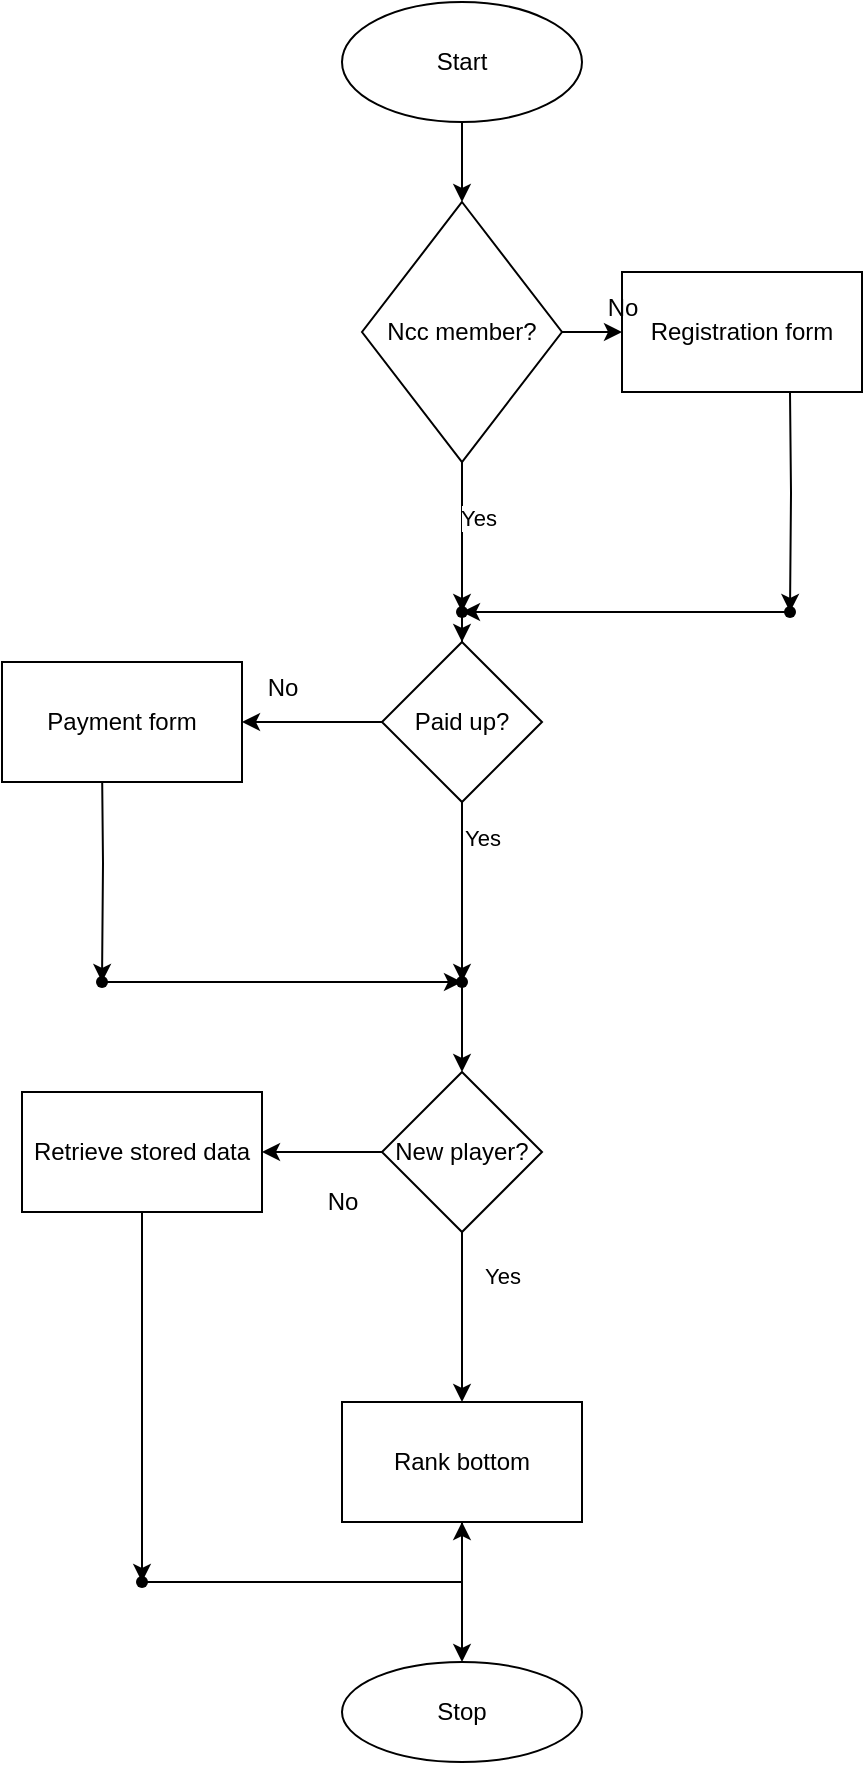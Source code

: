 <mxfile version="22.1.2" type="device">
  <diagram name="Page-1" id="PT8TDwmJeT_LbzL92f3O">
    <mxGraphModel dx="500" dy="867" grid="1" gridSize="10" guides="1" tooltips="1" connect="1" arrows="1" fold="1" page="1" pageScale="1" pageWidth="827" pageHeight="1169" math="0" shadow="0">
      <root>
        <mxCell id="0" />
        <mxCell id="1" parent="0" />
        <mxCell id="uHLv8YW1dRQ5c1eogr-Z-3" value="" style="edgeStyle=orthogonalEdgeStyle;rounded=0;orthogonalLoop=1;jettySize=auto;html=1;" edge="1" parent="1" source="uHLv8YW1dRQ5c1eogr-Z-1" target="uHLv8YW1dRQ5c1eogr-Z-2">
          <mxGeometry relative="1" as="geometry" />
        </mxCell>
        <mxCell id="uHLv8YW1dRQ5c1eogr-Z-1" value="Start" style="ellipse;whiteSpace=wrap;html=1;" vertex="1" parent="1">
          <mxGeometry x="200" y="10" width="120" height="60" as="geometry" />
        </mxCell>
        <mxCell id="uHLv8YW1dRQ5c1eogr-Z-5" value="" style="edgeStyle=orthogonalEdgeStyle;rounded=0;orthogonalLoop=1;jettySize=auto;html=1;" edge="1" parent="1" source="uHLv8YW1dRQ5c1eogr-Z-2" target="uHLv8YW1dRQ5c1eogr-Z-4">
          <mxGeometry relative="1" as="geometry" />
        </mxCell>
        <mxCell id="uHLv8YW1dRQ5c1eogr-Z-7" value="" style="edgeStyle=orthogonalEdgeStyle;rounded=0;orthogonalLoop=1;jettySize=auto;html=1;" edge="1" parent="1" source="uHLv8YW1dRQ5c1eogr-Z-26" target="uHLv8YW1dRQ5c1eogr-Z-6">
          <mxGeometry relative="1" as="geometry" />
        </mxCell>
        <mxCell id="uHLv8YW1dRQ5c1eogr-Z-2" value="Ncc member?" style="rhombus;whiteSpace=wrap;html=1;" vertex="1" parent="1">
          <mxGeometry x="210" y="110" width="100" height="130" as="geometry" />
        </mxCell>
        <mxCell id="uHLv8YW1dRQ5c1eogr-Z-24" value="" style="edgeStyle=orthogonalEdgeStyle;rounded=0;orthogonalLoop=1;jettySize=auto;html=1;" edge="1" parent="1" target="uHLv8YW1dRQ5c1eogr-Z-23">
          <mxGeometry relative="1" as="geometry">
            <mxPoint x="424" y="205" as="sourcePoint" />
          </mxGeometry>
        </mxCell>
        <mxCell id="uHLv8YW1dRQ5c1eogr-Z-4" value="Registration form" style="whiteSpace=wrap;html=1;" vertex="1" parent="1">
          <mxGeometry x="340" y="145" width="120" height="60" as="geometry" />
        </mxCell>
        <mxCell id="uHLv8YW1dRQ5c1eogr-Z-9" value="" style="edgeStyle=orthogonalEdgeStyle;rounded=0;orthogonalLoop=1;jettySize=auto;html=1;" edge="1" parent="1" source="uHLv8YW1dRQ5c1eogr-Z-38" target="uHLv8YW1dRQ5c1eogr-Z-8">
          <mxGeometry relative="1" as="geometry" />
        </mxCell>
        <mxCell id="uHLv8YW1dRQ5c1eogr-Z-11" value="" style="edgeStyle=orthogonalEdgeStyle;rounded=0;orthogonalLoop=1;jettySize=auto;html=1;" edge="1" parent="1" source="uHLv8YW1dRQ5c1eogr-Z-6" target="uHLv8YW1dRQ5c1eogr-Z-10">
          <mxGeometry relative="1" as="geometry" />
        </mxCell>
        <mxCell id="uHLv8YW1dRQ5c1eogr-Z-6" value="Paid up?" style="rhombus;whiteSpace=wrap;html=1;" vertex="1" parent="1">
          <mxGeometry x="220" y="330" width="80" height="80" as="geometry" />
        </mxCell>
        <mxCell id="uHLv8YW1dRQ5c1eogr-Z-13" value="" style="edgeStyle=orthogonalEdgeStyle;rounded=0;orthogonalLoop=1;jettySize=auto;html=1;" edge="1" parent="1" source="uHLv8YW1dRQ5c1eogr-Z-8" target="uHLv8YW1dRQ5c1eogr-Z-12">
          <mxGeometry relative="1" as="geometry" />
        </mxCell>
        <mxCell id="uHLv8YW1dRQ5c1eogr-Z-15" value="" style="edgeStyle=orthogonalEdgeStyle;rounded=0;orthogonalLoop=1;jettySize=auto;html=1;" edge="1" parent="1" source="uHLv8YW1dRQ5c1eogr-Z-8" target="uHLv8YW1dRQ5c1eogr-Z-14">
          <mxGeometry relative="1" as="geometry" />
        </mxCell>
        <mxCell id="uHLv8YW1dRQ5c1eogr-Z-42" value="Yes" style="edgeLabel;html=1;align=center;verticalAlign=middle;resizable=0;points=[];" vertex="1" connectable="0" parent="uHLv8YW1dRQ5c1eogr-Z-15">
          <mxGeometry x="-0.647" y="9" relative="1" as="geometry">
            <mxPoint x="11" y="7" as="offset" />
          </mxGeometry>
        </mxCell>
        <mxCell id="uHLv8YW1dRQ5c1eogr-Z-8" value="New player?" style="rhombus;whiteSpace=wrap;html=1;" vertex="1" parent="1">
          <mxGeometry x="220" y="545" width="80" height="80" as="geometry" />
        </mxCell>
        <mxCell id="uHLv8YW1dRQ5c1eogr-Z-35" value="" style="edgeStyle=orthogonalEdgeStyle;rounded=0;orthogonalLoop=1;jettySize=auto;html=1;" edge="1" parent="1" target="uHLv8YW1dRQ5c1eogr-Z-34">
          <mxGeometry relative="1" as="geometry">
            <mxPoint x="80" y="390" as="sourcePoint" />
          </mxGeometry>
        </mxCell>
        <mxCell id="uHLv8YW1dRQ5c1eogr-Z-10" value="Payment form" style="whiteSpace=wrap;html=1;" vertex="1" parent="1">
          <mxGeometry x="30" y="340" width="120" height="60" as="geometry" />
        </mxCell>
        <mxCell id="uHLv8YW1dRQ5c1eogr-Z-47" value="" style="edgeStyle=orthogonalEdgeStyle;rounded=0;orthogonalLoop=1;jettySize=auto;html=1;" edge="1" parent="1" source="uHLv8YW1dRQ5c1eogr-Z-12" target="uHLv8YW1dRQ5c1eogr-Z-46">
          <mxGeometry relative="1" as="geometry" />
        </mxCell>
        <mxCell id="uHLv8YW1dRQ5c1eogr-Z-12" value="Retrieve stored data" style="whiteSpace=wrap;html=1;" vertex="1" parent="1">
          <mxGeometry x="40" y="555" width="120" height="60" as="geometry" />
        </mxCell>
        <mxCell id="uHLv8YW1dRQ5c1eogr-Z-45" value="" style="edgeStyle=orthogonalEdgeStyle;rounded=0;orthogonalLoop=1;jettySize=auto;html=1;" edge="1" parent="1" source="uHLv8YW1dRQ5c1eogr-Z-14" target="uHLv8YW1dRQ5c1eogr-Z-44">
          <mxGeometry relative="1" as="geometry" />
        </mxCell>
        <mxCell id="uHLv8YW1dRQ5c1eogr-Z-14" value="Rank bottom" style="whiteSpace=wrap;html=1;" vertex="1" parent="1">
          <mxGeometry x="200" y="710" width="120" height="60" as="geometry" />
        </mxCell>
        <mxCell id="uHLv8YW1dRQ5c1eogr-Z-27" value="" style="edgeStyle=orthogonalEdgeStyle;rounded=0;orthogonalLoop=1;jettySize=auto;html=1;" edge="1" parent="1" source="uHLv8YW1dRQ5c1eogr-Z-23" target="uHLv8YW1dRQ5c1eogr-Z-26">
          <mxGeometry relative="1" as="geometry" />
        </mxCell>
        <mxCell id="uHLv8YW1dRQ5c1eogr-Z-23" value="" style="shape=waypoint;sketch=0;size=6;pointerEvents=1;points=[];fillColor=default;resizable=0;rotatable=0;perimeter=centerPerimeter;snapToPoint=1;" vertex="1" parent="1">
          <mxGeometry x="414" y="305" width="20" height="20" as="geometry" />
        </mxCell>
        <mxCell id="uHLv8YW1dRQ5c1eogr-Z-28" value="" style="edgeStyle=orthogonalEdgeStyle;rounded=0;orthogonalLoop=1;jettySize=auto;html=1;" edge="1" parent="1" source="uHLv8YW1dRQ5c1eogr-Z-2" target="uHLv8YW1dRQ5c1eogr-Z-26">
          <mxGeometry relative="1" as="geometry">
            <mxPoint x="260" y="240" as="sourcePoint" />
            <mxPoint x="260" y="400" as="targetPoint" />
          </mxGeometry>
        </mxCell>
        <mxCell id="uHLv8YW1dRQ5c1eogr-Z-30" value="Yes" style="edgeLabel;html=1;align=center;verticalAlign=middle;resizable=0;points=[];" vertex="1" connectable="0" parent="uHLv8YW1dRQ5c1eogr-Z-28">
          <mxGeometry x="-0.253" y="8" relative="1" as="geometry">
            <mxPoint as="offset" />
          </mxGeometry>
        </mxCell>
        <mxCell id="uHLv8YW1dRQ5c1eogr-Z-26" value="" style="shape=waypoint;sketch=0;size=6;pointerEvents=1;points=[];fillColor=default;resizable=0;rotatable=0;perimeter=centerPerimeter;snapToPoint=1;" vertex="1" parent="1">
          <mxGeometry x="250" y="305" width="20" height="20" as="geometry" />
        </mxCell>
        <mxCell id="uHLv8YW1dRQ5c1eogr-Z-29" value="No" style="text;html=1;align=center;verticalAlign=middle;resizable=0;points=[];autosize=1;strokeColor=none;fillColor=none;" vertex="1" parent="1">
          <mxGeometry x="320" y="148" width="40" height="30" as="geometry" />
        </mxCell>
        <mxCell id="uHLv8YW1dRQ5c1eogr-Z-31" value="No" style="text;html=1;align=center;verticalAlign=middle;resizable=0;points=[];autosize=1;strokeColor=none;fillColor=none;" vertex="1" parent="1">
          <mxGeometry x="150" y="338" width="40" height="30" as="geometry" />
        </mxCell>
        <mxCell id="uHLv8YW1dRQ5c1eogr-Z-33" value="No" style="text;html=1;align=center;verticalAlign=middle;resizable=0;points=[];autosize=1;strokeColor=none;fillColor=none;" vertex="1" parent="1">
          <mxGeometry x="180" y="595" width="40" height="30" as="geometry" />
        </mxCell>
        <mxCell id="uHLv8YW1dRQ5c1eogr-Z-39" value="" style="edgeStyle=orthogonalEdgeStyle;rounded=0;orthogonalLoop=1;jettySize=auto;html=1;" edge="1" parent="1" source="uHLv8YW1dRQ5c1eogr-Z-34" target="uHLv8YW1dRQ5c1eogr-Z-38">
          <mxGeometry relative="1" as="geometry" />
        </mxCell>
        <mxCell id="uHLv8YW1dRQ5c1eogr-Z-34" value="" style="shape=waypoint;sketch=0;size=6;pointerEvents=1;points=[];fillColor=default;resizable=0;rotatable=0;perimeter=centerPerimeter;snapToPoint=1;" vertex="1" parent="1">
          <mxGeometry x="70" y="490" width="20" height="20" as="geometry" />
        </mxCell>
        <mxCell id="uHLv8YW1dRQ5c1eogr-Z-40" value="" style="edgeStyle=orthogonalEdgeStyle;rounded=0;orthogonalLoop=1;jettySize=auto;html=1;" edge="1" parent="1" source="uHLv8YW1dRQ5c1eogr-Z-6" target="uHLv8YW1dRQ5c1eogr-Z-38">
          <mxGeometry relative="1" as="geometry">
            <mxPoint x="260" y="410" as="sourcePoint" />
            <mxPoint x="270" y="585" as="targetPoint" />
          </mxGeometry>
        </mxCell>
        <mxCell id="uHLv8YW1dRQ5c1eogr-Z-41" value="Yes" style="edgeLabel;html=1;align=center;verticalAlign=middle;resizable=0;points=[];" vertex="1" connectable="0" parent="uHLv8YW1dRQ5c1eogr-Z-40">
          <mxGeometry x="-0.6" y="10" relative="1" as="geometry">
            <mxPoint as="offset" />
          </mxGeometry>
        </mxCell>
        <mxCell id="uHLv8YW1dRQ5c1eogr-Z-38" value="" style="shape=waypoint;sketch=0;size=6;pointerEvents=1;points=[];fillColor=default;resizable=0;rotatable=0;perimeter=centerPerimeter;snapToPoint=1;" vertex="1" parent="1">
          <mxGeometry x="250" y="490" width="20" height="20" as="geometry" />
        </mxCell>
        <mxCell id="uHLv8YW1dRQ5c1eogr-Z-44" value="Stop" style="ellipse;whiteSpace=wrap;html=1;" vertex="1" parent="1">
          <mxGeometry x="200" y="840" width="120" height="50" as="geometry" />
        </mxCell>
        <mxCell id="uHLv8YW1dRQ5c1eogr-Z-51" value="" style="edgeStyle=orthogonalEdgeStyle;rounded=0;orthogonalLoop=1;jettySize=auto;html=1;" edge="1" parent="1" source="uHLv8YW1dRQ5c1eogr-Z-46" target="uHLv8YW1dRQ5c1eogr-Z-14">
          <mxGeometry relative="1" as="geometry" />
        </mxCell>
        <mxCell id="uHLv8YW1dRQ5c1eogr-Z-46" value="" style="shape=waypoint;sketch=0;size=6;pointerEvents=1;points=[];fillColor=default;resizable=0;rotatable=0;perimeter=centerPerimeter;snapToPoint=1;" vertex="1" parent="1">
          <mxGeometry x="90" y="790" width="20" height="20" as="geometry" />
        </mxCell>
      </root>
    </mxGraphModel>
  </diagram>
</mxfile>
